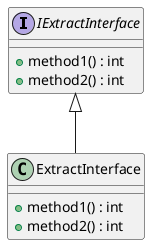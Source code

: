 @startuml
interface IExtractInterface {
    + method1() : int
    + method2() : int
}
class ExtractInterface {
    + method1() : int
    + method2() : int
}
IExtractInterface <|-- ExtractInterface
@enduml
